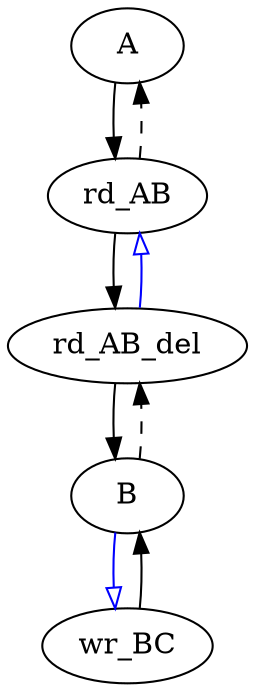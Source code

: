 digraph {
  "A";
  "B";
  "rd_AB_del";
  "wr_BC";
  "rd_AB";
rd_AB_del -> B
wr_BC -> B
B -> wr_BC["color"="blue", "arrowhead"="onormal"]
A -> rd_AB
rd_AB -> rd_AB_del
rd_AB_del -> rd_AB["color"="blue", "arrowhead"="onormal"]
rd_AB -> A["style"="dashed"]
B -> rd_AB_del["style"="dashed"]

}
